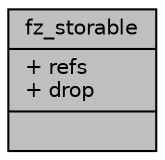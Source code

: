 digraph "fz_storable"
{
 // LATEX_PDF_SIZE
  edge [fontname="Helvetica",fontsize="10",labelfontname="Helvetica",labelfontsize="10"];
  node [fontname="Helvetica",fontsize="10",shape=record];
  Node1 [label="{fz_storable\n|+ refs\l+ drop\l|}",height=0.2,width=0.4,color="black", fillcolor="grey75", style="filled", fontcolor="black",tooltip=" "];
}
